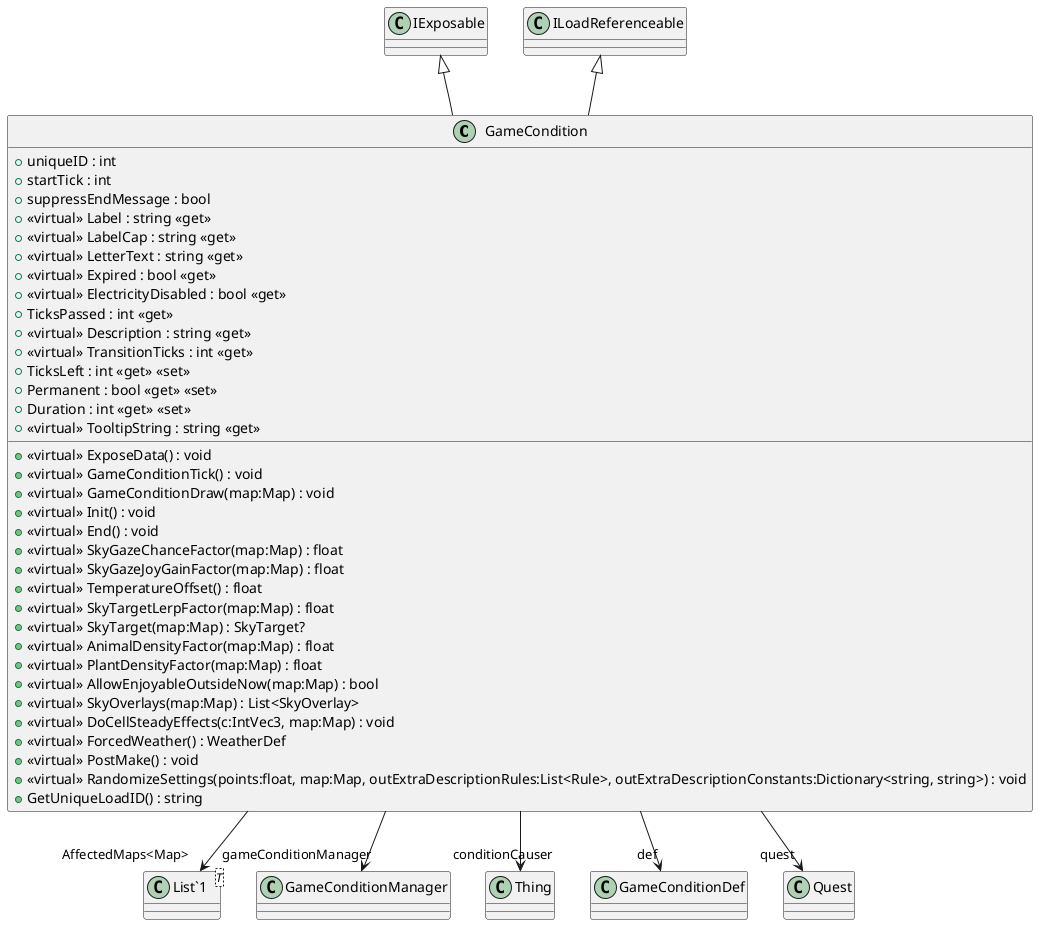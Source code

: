 @startuml
class GameCondition {
    + uniqueID : int
    + startTick : int
    + suppressEndMessage : bool
    + <<virtual>> Label : string <<get>>
    + <<virtual>> LabelCap : string <<get>>
    + <<virtual>> LetterText : string <<get>>
    + <<virtual>> Expired : bool <<get>>
    + <<virtual>> ElectricityDisabled : bool <<get>>
    + TicksPassed : int <<get>>
    + <<virtual>> Description : string <<get>>
    + <<virtual>> TransitionTicks : int <<get>>
    + TicksLeft : int <<get>> <<set>>
    + Permanent : bool <<get>> <<set>>
    + Duration : int <<get>> <<set>>
    + <<virtual>> TooltipString : string <<get>>
    + <<virtual>> ExposeData() : void
    + <<virtual>> GameConditionTick() : void
    + <<virtual>> GameConditionDraw(map:Map) : void
    + <<virtual>> Init() : void
    + <<virtual>> End() : void
    + <<virtual>> SkyGazeChanceFactor(map:Map) : float
    + <<virtual>> SkyGazeJoyGainFactor(map:Map) : float
    + <<virtual>> TemperatureOffset() : float
    + <<virtual>> SkyTargetLerpFactor(map:Map) : float
    + <<virtual>> SkyTarget(map:Map) : SkyTarget?
    + <<virtual>> AnimalDensityFactor(map:Map) : float
    + <<virtual>> PlantDensityFactor(map:Map) : float
    + <<virtual>> AllowEnjoyableOutsideNow(map:Map) : bool
    + <<virtual>> SkyOverlays(map:Map) : List<SkyOverlay>
    + <<virtual>> DoCellSteadyEffects(c:IntVec3, map:Map) : void
    + <<virtual>> ForcedWeather() : WeatherDef
    + <<virtual>> PostMake() : void
    + <<virtual>> RandomizeSettings(points:float, map:Map, outExtraDescriptionRules:List<Rule>, outExtraDescriptionConstants:Dictionary<string, string>) : void
    + GetUniqueLoadID() : string
}
class "List`1"<T> {
}
IExposable <|-- GameCondition
ILoadReferenceable <|-- GameCondition
GameCondition --> "gameConditionManager" GameConditionManager
GameCondition --> "conditionCauser" Thing
GameCondition --> "def" GameConditionDef
GameCondition --> "quest" Quest
GameCondition --> "AffectedMaps<Map>" "List`1"
@enduml
